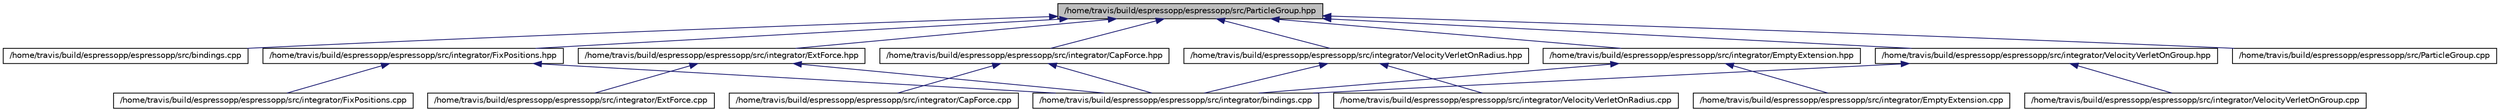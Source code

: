 digraph G
{
  edge [fontname="Helvetica",fontsize="10",labelfontname="Helvetica",labelfontsize="10"];
  node [fontname="Helvetica",fontsize="10",shape=record];
  Node1 [label="/home/travis/build/espressopp/espressopp/src/ParticleGroup.hpp",height=0.2,width=0.4,color="black", fillcolor="grey75", style="filled" fontcolor="black"];
  Node1 -> Node2 [dir="back",color="midnightblue",fontsize="10",style="solid",fontname="Helvetica"];
  Node2 [label="/home/travis/build/espressopp/espressopp/src/bindings.cpp",height=0.2,width=0.4,color="black", fillcolor="white", style="filled",URL="$bindings_8cpp.html"];
  Node1 -> Node3 [dir="back",color="midnightblue",fontsize="10",style="solid",fontname="Helvetica"];
  Node3 [label="/home/travis/build/espressopp/espressopp/src/integrator/VelocityVerletOnGroup.hpp",height=0.2,width=0.4,color="black", fillcolor="white", style="filled",URL="$VelocityVerletOnGroup_8hpp.html"];
  Node3 -> Node4 [dir="back",color="midnightblue",fontsize="10",style="solid",fontname="Helvetica"];
  Node4 [label="/home/travis/build/espressopp/espressopp/src/integrator/bindings.cpp",height=0.2,width=0.4,color="black", fillcolor="white", style="filled",URL="$integrator_2bindings_8cpp.html"];
  Node3 -> Node5 [dir="back",color="midnightblue",fontsize="10",style="solid",fontname="Helvetica"];
  Node5 [label="/home/travis/build/espressopp/espressopp/src/integrator/VelocityVerletOnGroup.cpp",height=0.2,width=0.4,color="black", fillcolor="white", style="filled",URL="$VelocityVerletOnGroup_8cpp.html"];
  Node1 -> Node6 [dir="back",color="midnightblue",fontsize="10",style="solid",fontname="Helvetica"];
  Node6 [label="/home/travis/build/espressopp/espressopp/src/integrator/FixPositions.hpp",height=0.2,width=0.4,color="black", fillcolor="white", style="filled",URL="$FixPositions_8hpp.html"];
  Node6 -> Node4 [dir="back",color="midnightblue",fontsize="10",style="solid",fontname="Helvetica"];
  Node6 -> Node7 [dir="back",color="midnightblue",fontsize="10",style="solid",fontname="Helvetica"];
  Node7 [label="/home/travis/build/espressopp/espressopp/src/integrator/FixPositions.cpp",height=0.2,width=0.4,color="black", fillcolor="white", style="filled",URL="$FixPositions_8cpp.html"];
  Node1 -> Node8 [dir="back",color="midnightblue",fontsize="10",style="solid",fontname="Helvetica"];
  Node8 [label="/home/travis/build/espressopp/espressopp/src/integrator/ExtForce.hpp",height=0.2,width=0.4,color="black", fillcolor="white", style="filled",URL="$ExtForce_8hpp.html"];
  Node8 -> Node4 [dir="back",color="midnightblue",fontsize="10",style="solid",fontname="Helvetica"];
  Node8 -> Node9 [dir="back",color="midnightblue",fontsize="10",style="solid",fontname="Helvetica"];
  Node9 [label="/home/travis/build/espressopp/espressopp/src/integrator/ExtForce.cpp",height=0.2,width=0.4,color="black", fillcolor="white", style="filled",URL="$ExtForce_8cpp.html"];
  Node1 -> Node10 [dir="back",color="midnightblue",fontsize="10",style="solid",fontname="Helvetica"];
  Node10 [label="/home/travis/build/espressopp/espressopp/src/integrator/CapForce.hpp",height=0.2,width=0.4,color="black", fillcolor="white", style="filled",URL="$CapForce_8hpp.html"];
  Node10 -> Node4 [dir="back",color="midnightblue",fontsize="10",style="solid",fontname="Helvetica"];
  Node10 -> Node11 [dir="back",color="midnightblue",fontsize="10",style="solid",fontname="Helvetica"];
  Node11 [label="/home/travis/build/espressopp/espressopp/src/integrator/CapForce.cpp",height=0.2,width=0.4,color="black", fillcolor="white", style="filled",URL="$CapForce_8cpp.html"];
  Node1 -> Node12 [dir="back",color="midnightblue",fontsize="10",style="solid",fontname="Helvetica"];
  Node12 [label="/home/travis/build/espressopp/espressopp/src/integrator/VelocityVerletOnRadius.hpp",height=0.2,width=0.4,color="black", fillcolor="white", style="filled",URL="$VelocityVerletOnRadius_8hpp.html"];
  Node12 -> Node4 [dir="back",color="midnightblue",fontsize="10",style="solid",fontname="Helvetica"];
  Node12 -> Node13 [dir="back",color="midnightblue",fontsize="10",style="solid",fontname="Helvetica"];
  Node13 [label="/home/travis/build/espressopp/espressopp/src/integrator/VelocityVerletOnRadius.cpp",height=0.2,width=0.4,color="black", fillcolor="white", style="filled",URL="$VelocityVerletOnRadius_8cpp.html"];
  Node1 -> Node14 [dir="back",color="midnightblue",fontsize="10",style="solid",fontname="Helvetica"];
  Node14 [label="/home/travis/build/espressopp/espressopp/src/integrator/EmptyExtension.hpp",height=0.2,width=0.4,color="black", fillcolor="white", style="filled",URL="$EmptyExtension_8hpp.html"];
  Node14 -> Node4 [dir="back",color="midnightblue",fontsize="10",style="solid",fontname="Helvetica"];
  Node14 -> Node15 [dir="back",color="midnightblue",fontsize="10",style="solid",fontname="Helvetica"];
  Node15 [label="/home/travis/build/espressopp/espressopp/src/integrator/EmptyExtension.cpp",height=0.2,width=0.4,color="black", fillcolor="white", style="filled",URL="$EmptyExtension_8cpp.html"];
  Node1 -> Node16 [dir="back",color="midnightblue",fontsize="10",style="solid",fontname="Helvetica"];
  Node16 [label="/home/travis/build/espressopp/espressopp/src/ParticleGroup.cpp",height=0.2,width=0.4,color="black", fillcolor="white", style="filled",URL="$ParticleGroup_8cpp.html"];
}
